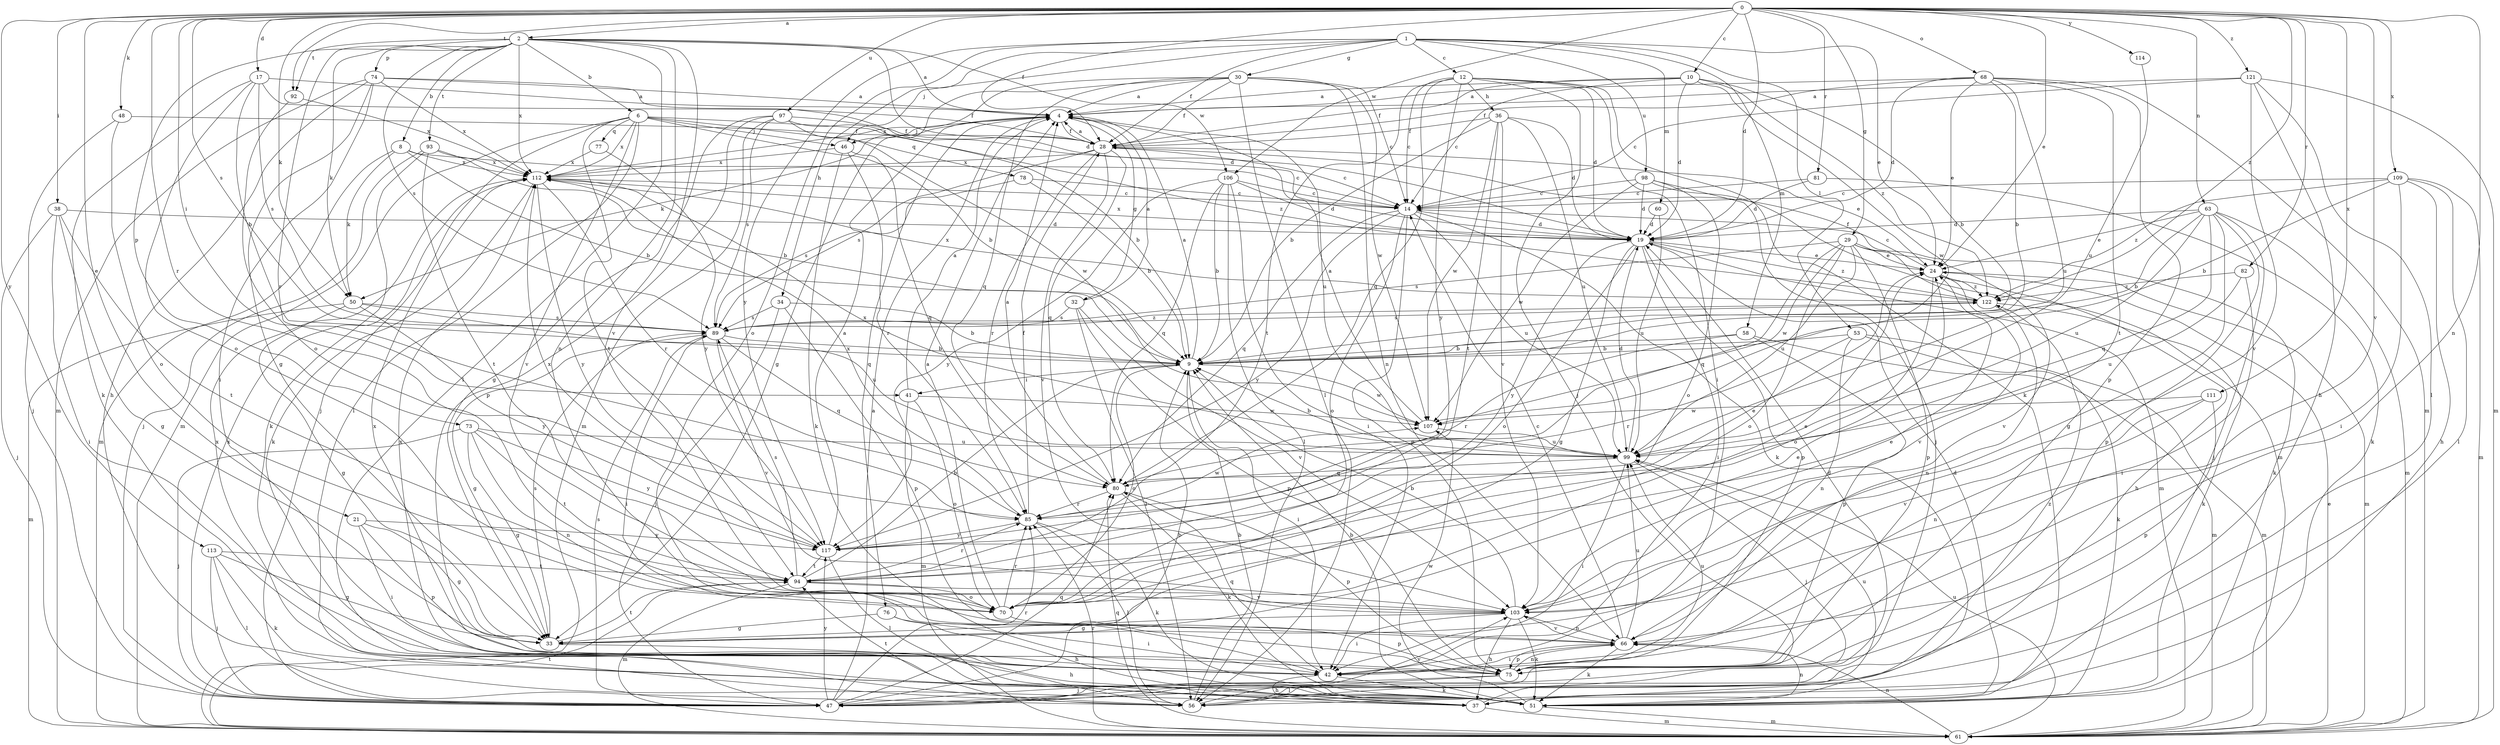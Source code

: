 strict digraph  {
0;
1;
2;
4;
6;
8;
9;
10;
12;
14;
17;
19;
21;
24;
28;
29;
30;
32;
33;
34;
36;
37;
38;
41;
42;
46;
47;
48;
50;
51;
53;
56;
58;
60;
61;
63;
66;
68;
70;
73;
74;
75;
76;
77;
78;
80;
81;
82;
85;
89;
92;
93;
94;
97;
98;
99;
103;
106;
107;
109;
111;
112;
113;
114;
117;
121;
122;
0 -> 2  [label=a];
0 -> 10  [label=c];
0 -> 17  [label=d];
0 -> 19  [label=d];
0 -> 21  [label=e];
0 -> 24  [label=e];
0 -> 28  [label=f];
0 -> 29  [label=g];
0 -> 38  [label=i];
0 -> 41  [label=i];
0 -> 48  [label=k];
0 -> 50  [label=k];
0 -> 63  [label=n];
0 -> 66  [label=n];
0 -> 68  [label=o];
0 -> 81  [label=r];
0 -> 82  [label=r];
0 -> 85  [label=r];
0 -> 89  [label=s];
0 -> 92  [label=t];
0 -> 97  [label=u];
0 -> 103  [label=v];
0 -> 106  [label=w];
0 -> 109  [label=x];
0 -> 111  [label=x];
0 -> 113  [label=y];
0 -> 114  [label=y];
0 -> 121  [label=z];
0 -> 122  [label=z];
1 -> 12  [label=c];
1 -> 24  [label=e];
1 -> 28  [label=f];
1 -> 30  [label=g];
1 -> 34  [label=h];
1 -> 46  [label=j];
1 -> 53  [label=l];
1 -> 58  [label=m];
1 -> 60  [label=m];
1 -> 70  [label=o];
1 -> 98  [label=u];
1 -> 117  [label=y];
2 -> 4  [label=a];
2 -> 6  [label=b];
2 -> 8  [label=b];
2 -> 19  [label=d];
2 -> 50  [label=k];
2 -> 56  [label=l];
2 -> 66  [label=n];
2 -> 73  [label=p];
2 -> 74  [label=p];
2 -> 85  [label=r];
2 -> 89  [label=s];
2 -> 92  [label=t];
2 -> 93  [label=t];
2 -> 103  [label=v];
2 -> 106  [label=w];
2 -> 112  [label=x];
4 -> 28  [label=f];
4 -> 32  [label=g];
4 -> 46  [label=j];
4 -> 50  [label=k];
4 -> 76  [label=q];
4 -> 99  [label=u];
6 -> 9  [label=b];
6 -> 46  [label=j];
6 -> 47  [label=j];
6 -> 56  [label=l];
6 -> 61  [label=m];
6 -> 77  [label=q];
6 -> 78  [label=q];
6 -> 94  [label=t];
6 -> 103  [label=v];
6 -> 112  [label=x];
6 -> 122  [label=z];
8 -> 9  [label=b];
8 -> 14  [label=c];
8 -> 50  [label=k];
8 -> 61  [label=m];
8 -> 112  [label=x];
9 -> 4  [label=a];
9 -> 41  [label=i];
9 -> 42  [label=i];
9 -> 70  [label=o];
9 -> 107  [label=w];
10 -> 4  [label=a];
10 -> 9  [label=b];
10 -> 14  [label=c];
10 -> 19  [label=d];
10 -> 28  [label=f];
10 -> 107  [label=w];
10 -> 122  [label=z];
12 -> 14  [label=c];
12 -> 19  [label=d];
12 -> 36  [label=h];
12 -> 42  [label=i];
12 -> 47  [label=j];
12 -> 51  [label=k];
12 -> 80  [label=q];
12 -> 94  [label=t];
12 -> 117  [label=y];
14 -> 19  [label=d];
14 -> 51  [label=k];
14 -> 70  [label=o];
14 -> 75  [label=p];
14 -> 80  [label=q];
14 -> 99  [label=u];
14 -> 117  [label=y];
17 -> 4  [label=a];
17 -> 9  [label=b];
17 -> 28  [label=f];
17 -> 51  [label=k];
17 -> 70  [label=o];
17 -> 89  [label=s];
19 -> 24  [label=e];
19 -> 33  [label=g];
19 -> 42  [label=i];
19 -> 61  [label=m];
19 -> 70  [label=o];
19 -> 75  [label=p];
19 -> 112  [label=x];
19 -> 117  [label=y];
19 -> 122  [label=z];
21 -> 33  [label=g];
21 -> 42  [label=i];
21 -> 75  [label=p];
21 -> 117  [label=y];
24 -> 14  [label=c];
24 -> 37  [label=h];
24 -> 61  [label=m];
24 -> 70  [label=o];
24 -> 103  [label=v];
24 -> 122  [label=z];
28 -> 4  [label=a];
28 -> 14  [label=c];
28 -> 24  [label=e];
28 -> 80  [label=q];
28 -> 85  [label=r];
28 -> 89  [label=s];
28 -> 103  [label=v];
28 -> 112  [label=x];
29 -> 24  [label=e];
29 -> 51  [label=k];
29 -> 70  [label=o];
29 -> 75  [label=p];
29 -> 80  [label=q];
29 -> 89  [label=s];
29 -> 99  [label=u];
29 -> 103  [label=v];
29 -> 107  [label=w];
30 -> 4  [label=a];
30 -> 14  [label=c];
30 -> 28  [label=f];
30 -> 33  [label=g];
30 -> 56  [label=l];
30 -> 66  [label=n];
30 -> 80  [label=q];
30 -> 107  [label=w];
30 -> 112  [label=x];
32 -> 4  [label=a];
32 -> 56  [label=l];
32 -> 75  [label=p];
32 -> 89  [label=s];
32 -> 103  [label=v];
33 -> 24  [label=e];
33 -> 37  [label=h];
33 -> 89  [label=s];
33 -> 94  [label=t];
34 -> 9  [label=b];
34 -> 47  [label=j];
34 -> 75  [label=p];
34 -> 89  [label=s];
36 -> 9  [label=b];
36 -> 19  [label=d];
36 -> 28  [label=f];
36 -> 94  [label=t];
36 -> 99  [label=u];
36 -> 103  [label=v];
36 -> 107  [label=w];
37 -> 61  [label=m];
37 -> 99  [label=u];
37 -> 112  [label=x];
38 -> 19  [label=d];
38 -> 33  [label=g];
38 -> 42  [label=i];
38 -> 47  [label=j];
38 -> 94  [label=t];
41 -> 4  [label=a];
41 -> 61  [label=m];
41 -> 70  [label=o];
41 -> 107  [label=w];
42 -> 37  [label=h];
42 -> 51  [label=k];
42 -> 80  [label=q];
42 -> 112  [label=x];
46 -> 51  [label=k];
46 -> 80  [label=q];
46 -> 85  [label=r];
46 -> 112  [label=x];
47 -> 4  [label=a];
47 -> 9  [label=b];
47 -> 19  [label=d];
47 -> 80  [label=q];
47 -> 85  [label=r];
47 -> 89  [label=s];
47 -> 112  [label=x];
47 -> 117  [label=y];
48 -> 28  [label=f];
48 -> 47  [label=j];
48 -> 70  [label=o];
50 -> 33  [label=g];
50 -> 61  [label=m];
50 -> 89  [label=s];
50 -> 99  [label=u];
50 -> 117  [label=y];
51 -> 9  [label=b];
51 -> 19  [label=d];
51 -> 61  [label=m];
51 -> 66  [label=n];
51 -> 107  [label=w];
51 -> 112  [label=x];
53 -> 9  [label=b];
53 -> 51  [label=k];
53 -> 61  [label=m];
53 -> 66  [label=n];
53 -> 85  [label=r];
56 -> 9  [label=b];
56 -> 94  [label=t];
56 -> 103  [label=v];
56 -> 122  [label=z];
58 -> 9  [label=b];
58 -> 61  [label=m];
58 -> 75  [label=p];
58 -> 85  [label=r];
60 -> 19  [label=d];
60 -> 99  [label=u];
61 -> 24  [label=e];
61 -> 66  [label=n];
61 -> 80  [label=q];
61 -> 85  [label=r];
61 -> 94  [label=t];
61 -> 99  [label=u];
63 -> 9  [label=b];
63 -> 19  [label=d];
63 -> 24  [label=e];
63 -> 33  [label=g];
63 -> 47  [label=j];
63 -> 61  [label=m];
63 -> 75  [label=p];
63 -> 80  [label=q];
63 -> 99  [label=u];
66 -> 14  [label=c];
66 -> 42  [label=i];
66 -> 51  [label=k];
66 -> 75  [label=p];
66 -> 99  [label=u];
66 -> 103  [label=v];
68 -> 4  [label=a];
68 -> 9  [label=b];
68 -> 19  [label=d];
68 -> 24  [label=e];
68 -> 28  [label=f];
68 -> 61  [label=m];
68 -> 75  [label=p];
68 -> 94  [label=t];
68 -> 99  [label=u];
70 -> 4  [label=a];
70 -> 75  [label=p];
70 -> 85  [label=r];
73 -> 33  [label=g];
73 -> 47  [label=j];
73 -> 66  [label=n];
73 -> 94  [label=t];
73 -> 99  [label=u];
73 -> 117  [label=y];
74 -> 4  [label=a];
74 -> 19  [label=d];
74 -> 33  [label=g];
74 -> 37  [label=h];
74 -> 42  [label=i];
74 -> 61  [label=m];
74 -> 112  [label=x];
75 -> 47  [label=j];
75 -> 56  [label=l];
75 -> 66  [label=n];
75 -> 99  [label=u];
76 -> 33  [label=g];
76 -> 37  [label=h];
76 -> 42  [label=i];
77 -> 112  [label=x];
77 -> 117  [label=y];
78 -> 9  [label=b];
78 -> 14  [label=c];
78 -> 89  [label=s];
80 -> 4  [label=a];
80 -> 51  [label=k];
80 -> 75  [label=p];
80 -> 85  [label=r];
81 -> 14  [label=c];
81 -> 19  [label=d];
81 -> 51  [label=k];
82 -> 42  [label=i];
82 -> 99  [label=u];
82 -> 122  [label=z];
85 -> 28  [label=f];
85 -> 51  [label=k];
85 -> 56  [label=l];
85 -> 107  [label=w];
85 -> 112  [label=x];
85 -> 117  [label=y];
89 -> 9  [label=b];
89 -> 33  [label=g];
89 -> 42  [label=i];
89 -> 80  [label=q];
89 -> 103  [label=v];
89 -> 122  [label=z];
92 -> 70  [label=o];
92 -> 112  [label=x];
93 -> 9  [label=b];
93 -> 47  [label=j];
93 -> 51  [label=k];
93 -> 94  [label=t];
93 -> 112  [label=x];
94 -> 9  [label=b];
94 -> 24  [label=e];
94 -> 61  [label=m];
94 -> 70  [label=o];
94 -> 85  [label=r];
94 -> 89  [label=s];
94 -> 103  [label=v];
97 -> 9  [label=b];
97 -> 28  [label=f];
97 -> 33  [label=g];
97 -> 61  [label=m];
97 -> 75  [label=p];
97 -> 89  [label=s];
97 -> 107  [label=w];
98 -> 14  [label=c];
98 -> 19  [label=d];
98 -> 47  [label=j];
98 -> 61  [label=m];
98 -> 70  [label=o];
98 -> 107  [label=w];
99 -> 9  [label=b];
99 -> 19  [label=d];
99 -> 42  [label=i];
99 -> 47  [label=j];
99 -> 80  [label=q];
99 -> 112  [label=x];
103 -> 9  [label=b];
103 -> 24  [label=e];
103 -> 33  [label=g];
103 -> 37  [label=h];
103 -> 42  [label=i];
103 -> 51  [label=k];
103 -> 66  [label=n];
106 -> 9  [label=b];
106 -> 14  [label=c];
106 -> 19  [label=d];
106 -> 42  [label=i];
106 -> 56  [label=l];
106 -> 80  [label=q];
106 -> 117  [label=y];
107 -> 4  [label=a];
107 -> 99  [label=u];
109 -> 9  [label=b];
109 -> 14  [label=c];
109 -> 37  [label=h];
109 -> 42  [label=i];
109 -> 56  [label=l];
109 -> 61  [label=m];
109 -> 122  [label=z];
111 -> 66  [label=n];
111 -> 75  [label=p];
111 -> 103  [label=v];
111 -> 107  [label=w];
112 -> 14  [label=c];
112 -> 51  [label=k];
112 -> 85  [label=r];
112 -> 117  [label=y];
113 -> 33  [label=g];
113 -> 47  [label=j];
113 -> 51  [label=k];
113 -> 56  [label=l];
113 -> 94  [label=t];
114 -> 99  [label=u];
117 -> 4  [label=a];
117 -> 24  [label=e];
117 -> 56  [label=l];
117 -> 94  [label=t];
117 -> 112  [label=x];
121 -> 4  [label=a];
121 -> 14  [label=c];
121 -> 37  [label=h];
121 -> 56  [label=l];
121 -> 61  [label=m];
121 -> 103  [label=v];
122 -> 28  [label=f];
122 -> 51  [label=k];
122 -> 66  [label=n];
122 -> 89  [label=s];
122 -> 112  [label=x];
}
